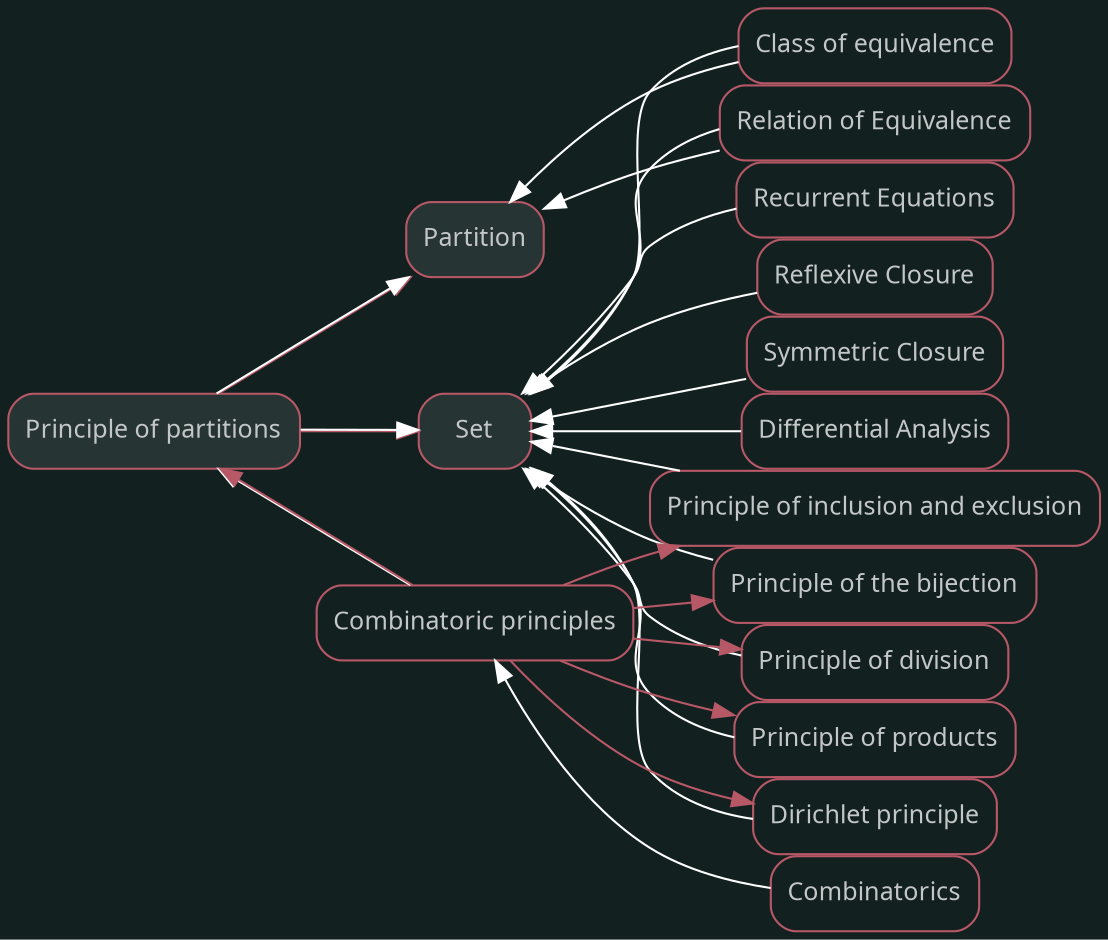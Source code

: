 digraph "Principle of partitions" {graph [nodesep=0,ranksep=0,rankdir="LR",bgcolor="#132020"];node [shape="rectangle",style="rounded,filled",fontname="sans",fontsize="12px",labelfontname="sans",color="#b75867",fillcolor="#273434",fontcolor="#c4c7c7"];"Principle of partitions" [label="Principle of partitions",tooltip="Principle of partitions",URL="../Principle of partitions.html",target="_parent"];"Partition" [label="Partition",tooltip="Partition",URL="../Partition.html",target="_parent"];"Set" [label="Set",tooltip="Set",URL="../Set.html",target="_parent"];subgraph "Forward Principle of partitions" {edge [color="#b75867"];"Principle of partitions" -> "Partition";"Principle of partitions" -> "Set";}
node [shape="rectangle",style="rounded",fontname="sans",fontsize="12px",labelfontname="sans",color="#b75867",fillcolor="#FFFFFF",fontcolor="#c4c7c7"];"Combinatoric principles" [label="Combinatoric principles",tooltip="Combinatoric principles",URL="../Combinatoric principles.html",target="_parent"];subgraph "Backward Principle of partitions" {edge [dir="back",color="#FFFFFF"];"Principle of partitions" -> "Combinatoric principles";}node [shape="rectangle",style="rounded,filled",fontname="sans",fontsize="12px",labelfontname="sans",color="#b75867",fillcolor="#273434",fontcolor="#c4c7c7"];"Partition" [label="Partition",tooltip="Partition",URL="../Partition.html",target="_parent"];subgraph "Forward Partition" {edge [color="#b75867"];}
node [shape="rectangle",style="rounded",fontname="sans",fontsize="12px",labelfontname="sans",color="#b75867",fillcolor="#FFFFFF",fontcolor="#c4c7c7"];"Class of equivalence" [label="Class of equivalence",tooltip="Class of equivalence",URL="../Class of equivalence.html",target="_parent"];"Relation of Equivalence" [label="Relation of Equivalence",tooltip="Relation of Equivalence",URL="../Relation of Equivalence.html",target="_parent"];"Principle of partitions" [label="Principle of partitions",tooltip="Principle of partitions",URL="../Principle of partitions.html",target="_parent"];subgraph "Backward Partition" {edge [dir="back",color="#FFFFFF"];"Partition" -> "Class of equivalence";"Partition" -> "Relation of Equivalence";"Partition" -> "Principle of partitions";}node [shape="rectangle",style="rounded,filled",fontname="sans",fontsize="12px",labelfontname="sans",color="#b75867",fillcolor="#273434",fontcolor="#c4c7c7"];"Set" [label="Set",tooltip="Set",URL="../Set.html",target="_parent"];subgraph "Forward Set" {edge [color="#b75867"];}
node [shape="rectangle",style="rounded",fontname="sans",fontsize="12px",labelfontname="sans",color="#b75867",fillcolor="#FFFFFF",fontcolor="#c4c7c7"];"Recurrent Equations" [label="Recurrent Equations",tooltip="Recurrent Equations",URL="../Recurrent Equations.html",target="_parent"];"Reflexive Closure" [label="Reflexive Closure",tooltip="Reflexive Closure",URL="../Reflexive Closure.html",target="_parent"];"Symmetric Closure" [label="Symmetric Closure",tooltip="Symmetric Closure",URL="../Symmetric Closure.html",target="_parent"];"Class of equivalence" [label="Class of equivalence",tooltip="Class of equivalence",URL="../Class of equivalence.html",target="_parent"];"Relation of Equivalence" [label="Relation of Equivalence",tooltip="Relation of Equivalence",URL="../Relation of Equivalence.html",target="_parent"];"Principle of division" [label="Principle of division",tooltip="Principle of division",URL="../Principle of division.html",target="_parent"];"Principle of products" [label="Principle of products",tooltip="Principle of products",URL="../Principle of products.html",target="_parent"];"Dirichlet principle" [label="Dirichlet principle",tooltip="Dirichlet principle",URL="../Dirichlet principle.html",target="_parent"];"Principle of inclusion and exclusion" [label="Principle of inclusion and exclusion",tooltip="Principle of inclusion and exclusion",URL="../Principle of inclusion and exclusion.html",target="_parent"];"Differential Analysis" [label="Differential Analysis",tooltip="Differential Analysis",URL="../Differential Analysis.html",target="_parent"];"Principle of partitions" [label="Principle of partitions",tooltip="Principle of partitions",URL="../Principle of partitions.html",target="_parent"];"Principle of the bijection" [label="Principle of the bijection",tooltip="Principle of the bijection",URL="../Principle of the bijection.html",target="_parent"];subgraph "Backward Set" {edge [dir="back",color="#FFFFFF"];"Set" -> "Recurrent Equations";"Set" -> "Reflexive Closure";"Set" -> "Symmetric Closure";"Set" -> "Class of equivalence";"Set" -> "Relation of Equivalence";"Set" -> "Principle of division";"Set" -> "Principle of products";"Set" -> "Dirichlet principle";"Set" -> "Principle of inclusion and exclusion";"Set" -> "Differential Analysis";"Set" -> "Principle of partitions";"Set" -> "Principle of the bijection";}node [shape="rectangle",style="rounded,filled",fontname="sans",fontsize="12px",labelfontname="sans",color="#b75867",fillcolor="#273434",fontcolor="#c4c7c7"];"Combinatoric principles" [label="Combinatoric principles",tooltip="Combinatoric principles",URL="../Combinatoric principles.html",target="_parent"];"Principle of inclusion and exclusion" [label="Principle of inclusion and exclusion",tooltip="Principle of inclusion and exclusion",URL="../Principle of inclusion and exclusion.html",target="_parent"];"Principle of division" [label="Principle of division",tooltip="Principle of division",URL="../Principle of division.html",target="_parent"];"Principle of the bijection" [label="Principle of the bijection",tooltip="Principle of the bijection",URL="../Principle of the bijection.html",target="_parent"];"Principle of products" [label="Principle of products",tooltip="Principle of products",URL="../Principle of products.html",target="_parent"];"Principle of partitions" [label="Principle of partitions",tooltip="Principle of partitions",URL="../Principle of partitions.html",target="_parent"];"Dirichlet principle" [label="Dirichlet principle",tooltip="Dirichlet principle",URL="../Dirichlet principle.html",target="_parent"];subgraph "Forward Combinatoric principles" {edge [color="#b75867"];"Combinatoric principles" -> "Principle of inclusion and exclusion";"Combinatoric principles" -> "Principle of division";"Combinatoric principles" -> "Principle of the bijection";"Combinatoric principles" -> "Principle of products";"Combinatoric principles" -> "Principle of partitions";"Combinatoric principles" -> "Dirichlet principle";}
node [shape="rectangle",style="rounded",fontname="sans",fontsize="12px",labelfontname="sans",color="#b75867",fillcolor="#FFFFFF",fontcolor="#c4c7c7"];"Combinatorics" [label="Combinatorics",tooltip="Combinatorics",URL="../Combinatorics.html",target="_parent"];subgraph "Backward Combinatoric principles" {edge [dir="back",color="#FFFFFF"];"Combinatoric principles" -> "Combinatorics";}}